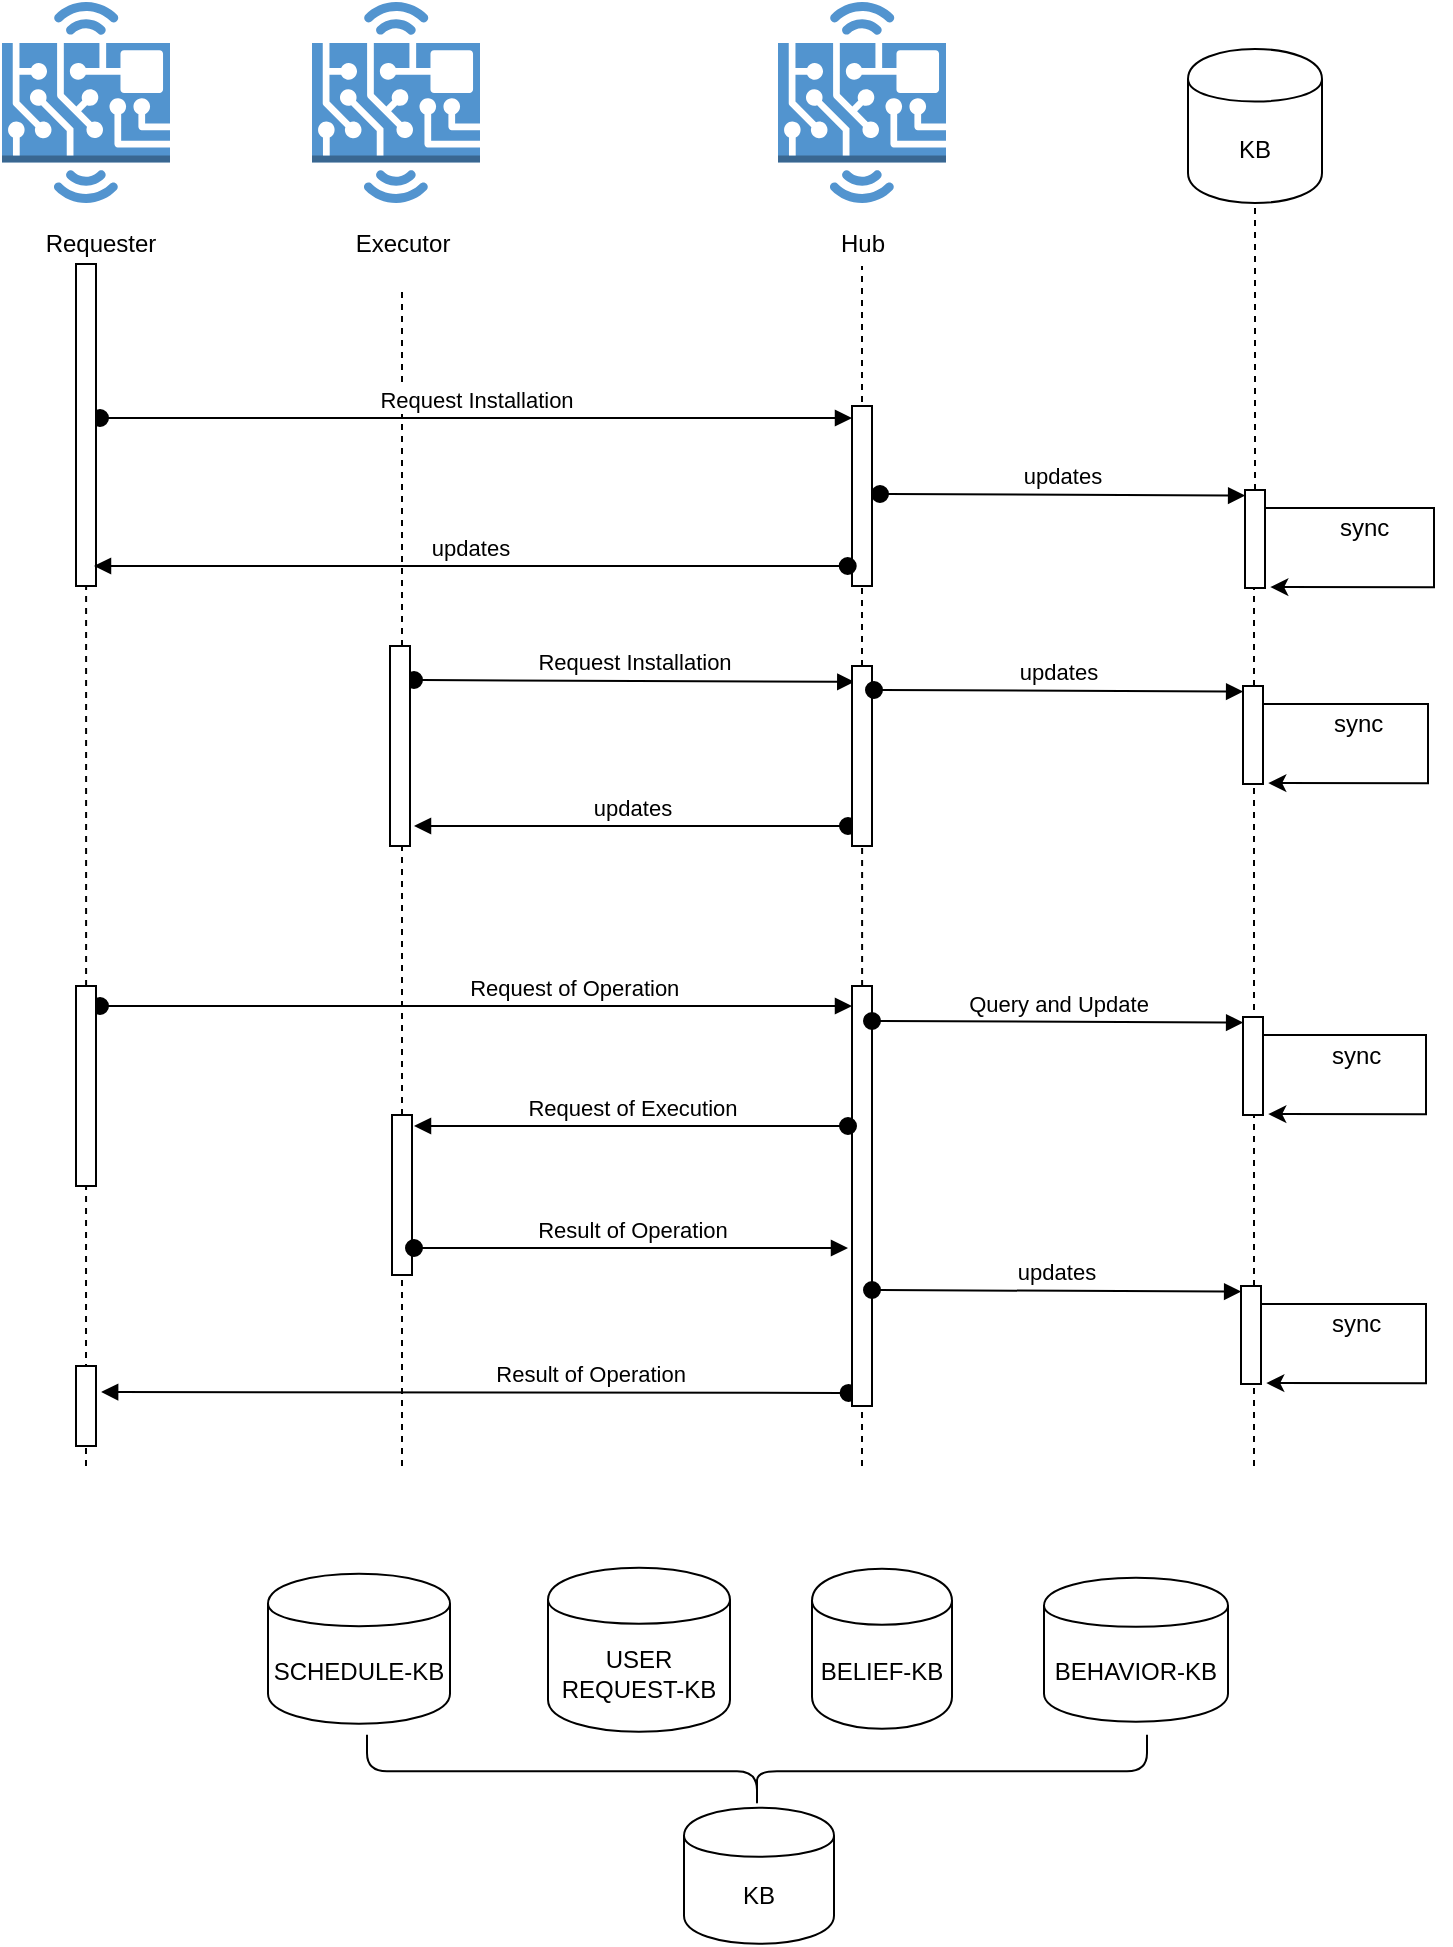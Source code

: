 <mxfile version="12.5.3" type="device"><diagram id="T2hIUBflQzfBGXfbi-hs" name="Page-1"><mxGraphModel dx="1089" dy="-200" grid="1" gridSize="10" guides="1" tooltips="1" connect="1" arrows="1" fold="1" page="1" pageScale="1" pageWidth="827" pageHeight="1169" math="0" shadow="0"><root><mxCell id="0"/><mxCell id="1" parent="0"/><mxCell id="dFIgdYPzuEVG4SOU6RNZ-36" value="&amp;nbsp; &amp;nbsp; &amp;nbsp; &amp;nbsp; &amp;nbsp; &amp;nbsp; &amp;nbsp; &amp;nbsp; &amp;nbsp; &amp;nbsp; &amp;nbsp; &amp;nbsp; &amp;nbsp; &amp;nbsp; &amp;nbsp; &amp;nbsp; &amp;nbsp; &amp;nbsp; &amp;nbsp; Result of Operation" style="html=1;verticalAlign=bottom;startArrow=oval;endArrow=block;startSize=8;exitX=-0.171;exitY=0.969;exitDx=0;exitDy=0;exitPerimeter=0;entryX=1.257;entryY=0.325;entryDx=0;entryDy=0;entryPerimeter=0;" parent="1" source="dFIgdYPzuEVG4SOU6RNZ-21" target="dFIgdYPzuEVG4SOU6RNZ-37" edge="1"><mxGeometry relative="1" as="geometry"><mxPoint x="440" y="2870" as="sourcePoint"/><mxPoint x="270" y="2803" as="targetPoint"/></mxGeometry></mxCell><mxCell id="dFIgdYPzuEVG4SOU6RNZ-28" value="" style="endArrow=none;dashed=1;html=1;" parent="1" target="dFIgdYPzuEVG4SOU6RNZ-27" edge="1"><mxGeometry width="50" height="50" relative="1" as="geometry"><mxPoint x="414" y="2840" as="sourcePoint"/><mxPoint x="414" y="2530" as="targetPoint"/></mxGeometry></mxCell><mxCell id="dFIgdYPzuEVG4SOU6RNZ-19" value="" style="endArrow=none;dashed=1;html=1;entryX=0.505;entryY=0.091;entryDx=0;entryDy=0;entryPerimeter=0;" parent="1" target="dFIgdYPzuEVG4SOU6RNZ-18" edge="1"><mxGeometry width="50" height="50" relative="1" as="geometry"><mxPoint x="256" y="2840" as="sourcePoint"/><mxPoint x="256.05" y="2395.459" as="targetPoint"/></mxGeometry></mxCell><mxCell id="dFIgdYPzuEVG4SOU6RNZ-22" value="" style="endArrow=none;dashed=1;html=1;entryX=0.505;entryY=0.091;entryDx=0;entryDy=0;entryPerimeter=0;" parent="1" target="dFIgdYPzuEVG4SOU6RNZ-21" edge="1"><mxGeometry width="50" height="50" relative="1" as="geometry"><mxPoint x="644" y="2840" as="sourcePoint"/><mxPoint x="644.05" y="2447.28" as="targetPoint"/></mxGeometry></mxCell><mxCell id="dFIgdYPzuEVG4SOU6RNZ-20" value="&amp;nbsp; &amp;nbsp; &amp;nbsp; &amp;nbsp; &amp;nbsp; &amp;nbsp; &amp;nbsp; &amp;nbsp; &amp;nbsp; &amp;nbsp; &amp;nbsp; &amp;nbsp; &amp;nbsp; &amp;nbsp; &amp;nbsp; &amp;nbsp; Request of Operation" style="html=1;verticalAlign=bottom;startArrow=oval;endArrow=block;startSize=8;" parent="1" edge="1"><mxGeometry relative="1" as="geometry"><mxPoint x="263" y="2610" as="sourcePoint"/><mxPoint x="639" y="2610" as="targetPoint"/></mxGeometry></mxCell><mxCell id="dFIgdYPzuEVG4SOU6RNZ-13" value="" style="endArrow=none;dashed=1;html=1;entryX=0.505;entryY=0.091;entryDx=0;entryDy=0;entryPerimeter=0;" parent="1" source="dFIgdYPzuEVG4SOU6RNZ-21" target="dFIgdYPzuEVG4SOU6RNZ-7" edge="1"><mxGeometry width="50" height="50" relative="1" as="geometry"><mxPoint x="644" y="2960" as="sourcePoint"/><mxPoint x="647.05" y="2443.64" as="targetPoint"/></mxGeometry></mxCell><mxCell id="k5VqKTw9xV7Kl5_1b2i_-7" value="" style="endArrow=none;dashed=1;html=1;" parent="1" edge="1"><mxGeometry width="50" height="50" relative="1" as="geometry"><mxPoint x="644" y="2440" as="sourcePoint"/><mxPoint x="644" y="2240" as="targetPoint"/></mxGeometry></mxCell><mxCell id="k5VqKTw9xV7Kl5_1b2i_-1" value="" style="endArrow=none;dashed=1;html=1;" parent="1" source="k5VqKTw9xV7Kl5_1b2i_-24" target="k5VqKTw9xV7Kl5_1b2i_-19" edge="1"><mxGeometry width="50" height="50" relative="1" as="geometry"><mxPoint x="840" y="2971" as="sourcePoint"/><mxPoint x="831.55" y="2481.64" as="targetPoint"/></mxGeometry></mxCell><mxCell id="k5VqKTw9xV7Kl5_1b2i_-2" value="" style="endArrow=none;dashed=1;html=1;entryX=0.505;entryY=0.091;entryDx=0;entryDy=0;entryPerimeter=0;" parent="1" source="dFIgdYPzuEVG4SOU6RNZ-7" edge="1"><mxGeometry width="50" height="50" relative="1" as="geometry"><mxPoint x="644.0" y="2960" as="sourcePoint"/><mxPoint x="647.05" y="2443.64" as="targetPoint"/></mxGeometry></mxCell><mxCell id="k5VqKTw9xV7Kl5_1b2i_-3" value="" style="endArrow=none;dashed=1;html=1;" parent="1" source="dFIgdYPzuEVG4SOU6RNZ-11" edge="1"><mxGeometry width="50" height="50" relative="1" as="geometry"><mxPoint x="414" y="2960" as="sourcePoint"/><mxPoint x="414" y="2250" as="targetPoint"/></mxGeometry></mxCell><mxCell id="k5VqKTw9xV7Kl5_1b2i_-4" value="" style="endArrow=none;dashed=1;html=1;entryX=0.505;entryY=0.091;entryDx=0;entryDy=0;entryPerimeter=0;" parent="1" source="dFIgdYPzuEVG4SOU6RNZ-18" edge="1"><mxGeometry width="50" height="50" relative="1" as="geometry"><mxPoint x="256" y="2950" as="sourcePoint"/><mxPoint x="256.05" y="2395.459" as="targetPoint"/></mxGeometry></mxCell><mxCell id="k5VqKTw9xV7Kl5_1b2i_-6" value="" style="endArrow=none;dashed=1;html=1;entryX=0.505;entryY=0.091;entryDx=0;entryDy=0;entryPerimeter=0;" parent="1" target="k5VqKTw9xV7Kl5_1b2i_-23" edge="1"><mxGeometry width="50" height="50" relative="1" as="geometry"><mxPoint x="256.05" y="2391" as="sourcePoint"/><mxPoint x="424" y="2240" as="targetPoint"/></mxGeometry></mxCell><mxCell id="k5VqKTw9xV7Kl5_1b2i_-9" value="BELIEF-KB" style="shape=cylinder;whiteSpace=wrap;html=1;boundedLbl=1;backgroundOutline=1;" parent="1" vertex="1"><mxGeometry x="619" y="2891.36" width="70" height="80" as="geometry"/></mxCell><mxCell id="k5VqKTw9xV7Kl5_1b2i_-11" value="BEHAVIOR-KB" style="shape=cylinder;whiteSpace=wrap;html=1;boundedLbl=1;backgroundOutline=1;" parent="1" vertex="1"><mxGeometry x="735" y="2895.86" width="92" height="72" as="geometry"/></mxCell><mxCell id="k5VqKTw9xV7Kl5_1b2i_-13" value="USER&lt;br&gt;REQUEST-KB" style="shape=cylinder;whiteSpace=wrap;html=1;boundedLbl=1;backgroundOutline=1;" parent="1" vertex="1"><mxGeometry x="487" y="2890.86" width="91" height="82" as="geometry"/></mxCell><mxCell id="k5VqKTw9xV7Kl5_1b2i_-16" value="SCHEDULE-KB" style="shape=cylinder;whiteSpace=wrap;html=1;boundedLbl=1;backgroundOutline=1;" parent="1" vertex="1"><mxGeometry x="347" y="2893.86" width="91" height="75" as="geometry"/></mxCell><mxCell id="k5VqKTw9xV7Kl5_1b2i_-18" value="" style="outlineConnect=0;dashed=0;verticalLabelPosition=bottom;verticalAlign=top;align=center;html=1;shape=mxgraph.aws3.hardware_board;fillColor=#5294CF;gradientColor=none;" parent="1" vertex="1"><mxGeometry x="214" y="2108" width="84" height="100.5" as="geometry"/></mxCell><mxCell id="k5VqKTw9xV7Kl5_1b2i_-19" value="KB" style="shape=cylinder;whiteSpace=wrap;html=1;boundedLbl=1;backgroundOutline=1;" parent="1" vertex="1"><mxGeometry x="807" y="2131.5" width="67" height="77" as="geometry"/></mxCell><mxCell id="k5VqKTw9xV7Kl5_1b2i_-21" value="" style="html=1;points=[];perimeter=orthogonalPerimeter;" parent="1" vertex="1"><mxGeometry x="639" y="2310" width="10" height="90" as="geometry"/></mxCell><mxCell id="k5VqKTw9xV7Kl5_1b2i_-22" value="Request Installation" style="html=1;verticalAlign=bottom;startArrow=oval;endArrow=block;startSize=8;" parent="1" edge="1"><mxGeometry relative="1" as="geometry"><mxPoint x="263" y="2316" as="sourcePoint"/><mxPoint x="639.0" y="2316" as="targetPoint"/></mxGeometry></mxCell><mxCell id="k5VqKTw9xV7Kl5_1b2i_-23" value="" style="html=1;points=[];perimeter=orthogonalPerimeter;" parent="1" vertex="1"><mxGeometry x="251" y="2239" width="10" height="161" as="geometry"/></mxCell><mxCell id="k5VqKTw9xV7Kl5_1b2i_-25" value="updates" style="html=1;verticalAlign=bottom;startArrow=oval;endArrow=block;startSize=8;entryX=0.007;entryY=0.057;entryDx=0;entryDy=0;entryPerimeter=0;" parent="1" target="k5VqKTw9xV7Kl5_1b2i_-24" edge="1"><mxGeometry relative="1" as="geometry"><mxPoint x="653" y="2354" as="sourcePoint"/><mxPoint x="823" y="2353" as="targetPoint"/></mxGeometry></mxCell><mxCell id="k5VqKTw9xV7Kl5_1b2i_-53" value="KB" style="shape=cylinder;whiteSpace=wrap;html=1;boundedLbl=1;backgroundOutline=1;" parent="1" vertex="1"><mxGeometry x="555" y="3010.86" width="75" height="68" as="geometry"/></mxCell><mxCell id="k5VqKTw9xV7Kl5_1b2i_-54" value="" style="shape=curlyBracket;whiteSpace=wrap;html=1;rounded=1;size=0.505;rotation=-90;" parent="1" vertex="1"><mxGeometry x="573" y="2797.86" width="37" height="390" as="geometry"/></mxCell><mxCell id="k5VqKTw9xV7Kl5_1b2i_-55" style="edgeStyle=orthogonalEdgeStyle;rounded=0;orthogonalLoop=1;jettySize=auto;html=1;entryX=1.264;entryY=0.991;entryDx=0;entryDy=0;entryPerimeter=0;" parent="1" source="k5VqKTw9xV7Kl5_1b2i_-24" target="k5VqKTw9xV7Kl5_1b2i_-24" edge="1"><mxGeometry relative="1" as="geometry"><Array as="points"><mxPoint x="930" y="2361"/><mxPoint x="930" y="2400"/></Array><mxPoint x="835" y="2389" as="targetPoint"/></mxGeometry></mxCell><mxCell id="k5VqKTw9xV7Kl5_1b2i_-56" value="sync" style="text;html=1;resizable=0;points=[];autosize=1;align=left;verticalAlign=top;spacingTop=-4;" parent="1" vertex="1"><mxGeometry x="880.5" y="2361" width="40" height="20" as="geometry"/></mxCell><mxCell id="dFIgdYPzuEVG4SOU6RNZ-1" value="" style="outlineConnect=0;dashed=0;verticalLabelPosition=bottom;verticalAlign=top;align=center;html=1;shape=mxgraph.aws3.hardware_board;fillColor=#5294CF;gradientColor=none;" parent="1" vertex="1"><mxGeometry x="369" y="2108" width="84" height="100.5" as="geometry"/></mxCell><mxCell id="dFIgdYPzuEVG4SOU6RNZ-2" value="" style="outlineConnect=0;dashed=0;verticalLabelPosition=bottom;verticalAlign=top;align=center;html=1;shape=mxgraph.aws3.hardware_board;fillColor=#5294CF;gradientColor=none;" parent="1" vertex="1"><mxGeometry x="602" y="2108" width="84" height="100.5" as="geometry"/></mxCell><mxCell id="dFIgdYPzuEVG4SOU6RNZ-3" value="Requester" style="text;html=1;align=center;verticalAlign=middle;resizable=0;points=[];autosize=1;" parent="1" vertex="1"><mxGeometry x="228" y="2219" width="70" height="20" as="geometry"/></mxCell><mxCell id="dFIgdYPzuEVG4SOU6RNZ-4" value="Executor" style="text;html=1;align=center;verticalAlign=middle;resizable=0;points=[];autosize=1;" parent="1" vertex="1"><mxGeometry x="384" y="2219" width="60" height="20" as="geometry"/></mxCell><mxCell id="dFIgdYPzuEVG4SOU6RNZ-5" value="Hub" style="text;html=1;align=center;verticalAlign=middle;resizable=0;points=[];autosize=1;" parent="1" vertex="1"><mxGeometry x="624" y="2219" width="40" height="20" as="geometry"/></mxCell><mxCell id="dFIgdYPzuEVG4SOU6RNZ-6" value="updates" style="html=1;verticalAlign=bottom;startArrow=oval;endArrow=block;startSize=8;exitX=1.133;exitY=1.05;exitDx=0;exitDy=0;exitPerimeter=0;" parent="1" edge="1"><mxGeometry relative="1" as="geometry"><mxPoint x="636.857" y="2390" as="sourcePoint"/><mxPoint x="260" y="2390" as="targetPoint"/></mxGeometry></mxCell><mxCell id="dFIgdYPzuEVG4SOU6RNZ-8" value="Request Installation" style="html=1;verticalAlign=bottom;startArrow=oval;endArrow=block;startSize=8;entryX=0.114;entryY=0.088;entryDx=0;entryDy=0;entryPerimeter=0;" parent="1" target="dFIgdYPzuEVG4SOU6RNZ-7" edge="1"><mxGeometry relative="1" as="geometry"><mxPoint x="420" y="2447" as="sourcePoint"/><mxPoint x="787" y="2446" as="targetPoint"/></mxGeometry></mxCell><mxCell id="dFIgdYPzuEVG4SOU6RNZ-9" value="updates" style="html=1;verticalAlign=bottom;startArrow=oval;endArrow=block;startSize=8;" parent="1" edge="1"><mxGeometry relative="1" as="geometry"><mxPoint x="637" y="2520" as="sourcePoint"/><mxPoint x="420" y="2520" as="targetPoint"/></mxGeometry></mxCell><mxCell id="k5VqKTw9xV7Kl5_1b2i_-24" value="" style="html=1;points=[];perimeter=orthogonalPerimeter;" parent="1" vertex="1"><mxGeometry x="835.5" y="2352" width="10" height="49" as="geometry"/></mxCell><mxCell id="dFIgdYPzuEVG4SOU6RNZ-10" value="" style="endArrow=none;dashed=1;html=1;" parent="1" target="k5VqKTw9xV7Kl5_1b2i_-24" edge="1"><mxGeometry width="50" height="50" relative="1" as="geometry"><mxPoint x="840" y="2840" as="sourcePoint"/><mxPoint x="840.476" y="2208.5" as="targetPoint"/></mxGeometry></mxCell><mxCell id="dFIgdYPzuEVG4SOU6RNZ-11" value="" style="html=1;points=[];perimeter=orthogonalPerimeter;" parent="1" vertex="1"><mxGeometry x="408" y="2430" width="10" height="100" as="geometry"/></mxCell><mxCell id="dFIgdYPzuEVG4SOU6RNZ-12" value="" style="endArrow=none;dashed=1;html=1;" parent="1" source="dFIgdYPzuEVG4SOU6RNZ-27" target="dFIgdYPzuEVG4SOU6RNZ-11" edge="1"><mxGeometry width="50" height="50" relative="1" as="geometry"><mxPoint x="414" y="2960" as="sourcePoint"/><mxPoint x="414" y="2250" as="targetPoint"/></mxGeometry></mxCell><mxCell id="dFIgdYPzuEVG4SOU6RNZ-7" value="" style="html=1;points=[];perimeter=orthogonalPerimeter;" parent="1" vertex="1"><mxGeometry x="639" y="2440" width="10" height="90" as="geometry"/></mxCell><mxCell id="dFIgdYPzuEVG4SOU6RNZ-14" value="updates" style="html=1;verticalAlign=bottom;startArrow=oval;endArrow=block;startSize=8;entryX=0.007;entryY=0.057;entryDx=0;entryDy=0;entryPerimeter=0;" parent="1" target="dFIgdYPzuEVG4SOU6RNZ-17" edge="1"><mxGeometry relative="1" as="geometry"><mxPoint x="650" y="2452" as="sourcePoint"/><mxPoint x="820" y="2451" as="targetPoint"/></mxGeometry></mxCell><mxCell id="dFIgdYPzuEVG4SOU6RNZ-15" style="edgeStyle=orthogonalEdgeStyle;rounded=0;orthogonalLoop=1;jettySize=auto;html=1;entryX=1.264;entryY=0.991;entryDx=0;entryDy=0;entryPerimeter=0;" parent="1" source="dFIgdYPzuEVG4SOU6RNZ-17" target="dFIgdYPzuEVG4SOU6RNZ-17" edge="1"><mxGeometry relative="1" as="geometry"><Array as="points"><mxPoint x="927" y="2459"/><mxPoint x="927" y="2498"/></Array><mxPoint x="832" y="2487" as="targetPoint"/></mxGeometry></mxCell><mxCell id="dFIgdYPzuEVG4SOU6RNZ-16" value="sync" style="text;html=1;resizable=0;points=[];autosize=1;align=left;verticalAlign=top;spacingTop=-4;" parent="1" vertex="1"><mxGeometry x="877.5" y="2459" width="40" height="20" as="geometry"/></mxCell><mxCell id="dFIgdYPzuEVG4SOU6RNZ-17" value="" style="html=1;points=[];perimeter=orthogonalPerimeter;" parent="1" vertex="1"><mxGeometry x="834.5" y="2450" width="10" height="49" as="geometry"/></mxCell><mxCell id="dFIgdYPzuEVG4SOU6RNZ-18" value="" style="html=1;points=[];perimeter=orthogonalPerimeter;" parent="1" vertex="1"><mxGeometry x="251" y="2600" width="10" height="100" as="geometry"/></mxCell><mxCell id="dFIgdYPzuEVG4SOU6RNZ-21" value="" style="html=1;points=[];perimeter=orthogonalPerimeter;" parent="1" vertex="1"><mxGeometry x="639" y="2600" width="10" height="210" as="geometry"/></mxCell><mxCell id="dFIgdYPzuEVG4SOU6RNZ-23" style="edgeStyle=orthogonalEdgeStyle;rounded=0;orthogonalLoop=1;jettySize=auto;html=1;entryX=1.264;entryY=0.991;entryDx=0;entryDy=0;entryPerimeter=0;" parent="1" source="dFIgdYPzuEVG4SOU6RNZ-25" target="dFIgdYPzuEVG4SOU6RNZ-25" edge="1"><mxGeometry relative="1" as="geometry"><Array as="points"><mxPoint x="926" y="2624.5"/><mxPoint x="926" y="2663.5"/></Array><mxPoint x="831" y="2652.5" as="targetPoint"/></mxGeometry></mxCell><mxCell id="dFIgdYPzuEVG4SOU6RNZ-24" value="sync" style="text;html=1;resizable=0;points=[];autosize=1;align=left;verticalAlign=top;spacingTop=-4;" parent="1" vertex="1"><mxGeometry x="876.5" y="2624.5" width="40" height="20" as="geometry"/></mxCell><mxCell id="dFIgdYPzuEVG4SOU6RNZ-25" value="" style="html=1;points=[];perimeter=orthogonalPerimeter;" parent="1" vertex="1"><mxGeometry x="834.5" y="2615.5" width="10" height="49" as="geometry"/></mxCell><mxCell id="dFIgdYPzuEVG4SOU6RNZ-26" value="Query and Update" style="html=1;verticalAlign=bottom;startArrow=oval;endArrow=block;startSize=8;entryX=0.007;entryY=0.057;entryDx=0;entryDy=0;entryPerimeter=0;" parent="1" target="dFIgdYPzuEVG4SOU6RNZ-25" edge="1"><mxGeometry relative="1" as="geometry"><mxPoint x="649" y="2617.5" as="sourcePoint"/><mxPoint x="819" y="2616.5" as="targetPoint"/></mxGeometry></mxCell><mxCell id="dFIgdYPzuEVG4SOU6RNZ-27" value="" style="html=1;points=[];perimeter=orthogonalPerimeter;" parent="1" vertex="1"><mxGeometry x="409" y="2664.5" width="10" height="80" as="geometry"/></mxCell><mxCell id="dFIgdYPzuEVG4SOU6RNZ-29" value="Request of Execution" style="html=1;verticalAlign=bottom;startArrow=oval;endArrow=block;startSize=8;" parent="1" edge="1"><mxGeometry relative="1" as="geometry"><mxPoint x="637" y="2670" as="sourcePoint"/><mxPoint x="420" y="2670" as="targetPoint"/></mxGeometry></mxCell><mxCell id="dFIgdYPzuEVG4SOU6RNZ-30" value="Result of Operation" style="html=1;verticalAlign=bottom;startArrow=oval;endArrow=block;startSize=8;" parent="1" edge="1"><mxGeometry relative="1" as="geometry"><mxPoint x="420" y="2731" as="sourcePoint"/><mxPoint x="637" y="2731" as="targetPoint"/></mxGeometry></mxCell><mxCell id="dFIgdYPzuEVG4SOU6RNZ-32" style="edgeStyle=orthogonalEdgeStyle;rounded=0;orthogonalLoop=1;jettySize=auto;html=1;entryX=1.264;entryY=0.991;entryDx=0;entryDy=0;entryPerimeter=0;" parent="1" source="dFIgdYPzuEVG4SOU6RNZ-34" target="dFIgdYPzuEVG4SOU6RNZ-34" edge="1"><mxGeometry relative="1" as="geometry"><Array as="points"><mxPoint x="926" y="2759"/><mxPoint x="926" y="2798"/></Array><mxPoint x="831" y="2787" as="targetPoint"/></mxGeometry></mxCell><mxCell id="dFIgdYPzuEVG4SOU6RNZ-33" value="sync" style="text;html=1;resizable=0;points=[];autosize=1;align=left;verticalAlign=top;spacingTop=-4;" parent="1" vertex="1"><mxGeometry x="876.5" y="2759" width="40" height="20" as="geometry"/></mxCell><mxCell id="dFIgdYPzuEVG4SOU6RNZ-34" value="" style="html=1;points=[];perimeter=orthogonalPerimeter;" parent="1" vertex="1"><mxGeometry x="833.5" y="2750" width="10" height="49" as="geometry"/></mxCell><mxCell id="dFIgdYPzuEVG4SOU6RNZ-35" value="updates" style="html=1;verticalAlign=bottom;startArrow=oval;endArrow=block;startSize=8;entryX=0.007;entryY=0.057;entryDx=0;entryDy=0;entryPerimeter=0;" parent="1" target="dFIgdYPzuEVG4SOU6RNZ-34" edge="1"><mxGeometry relative="1" as="geometry"><mxPoint x="649" y="2752" as="sourcePoint"/><mxPoint x="819" y="2751" as="targetPoint"/></mxGeometry></mxCell><mxCell id="dFIgdYPzuEVG4SOU6RNZ-37" value="" style="html=1;points=[];perimeter=orthogonalPerimeter;" parent="1" vertex="1"><mxGeometry x="251" y="2790" width="10" height="40" as="geometry"/></mxCell></root></mxGraphModel></diagram></mxfile>